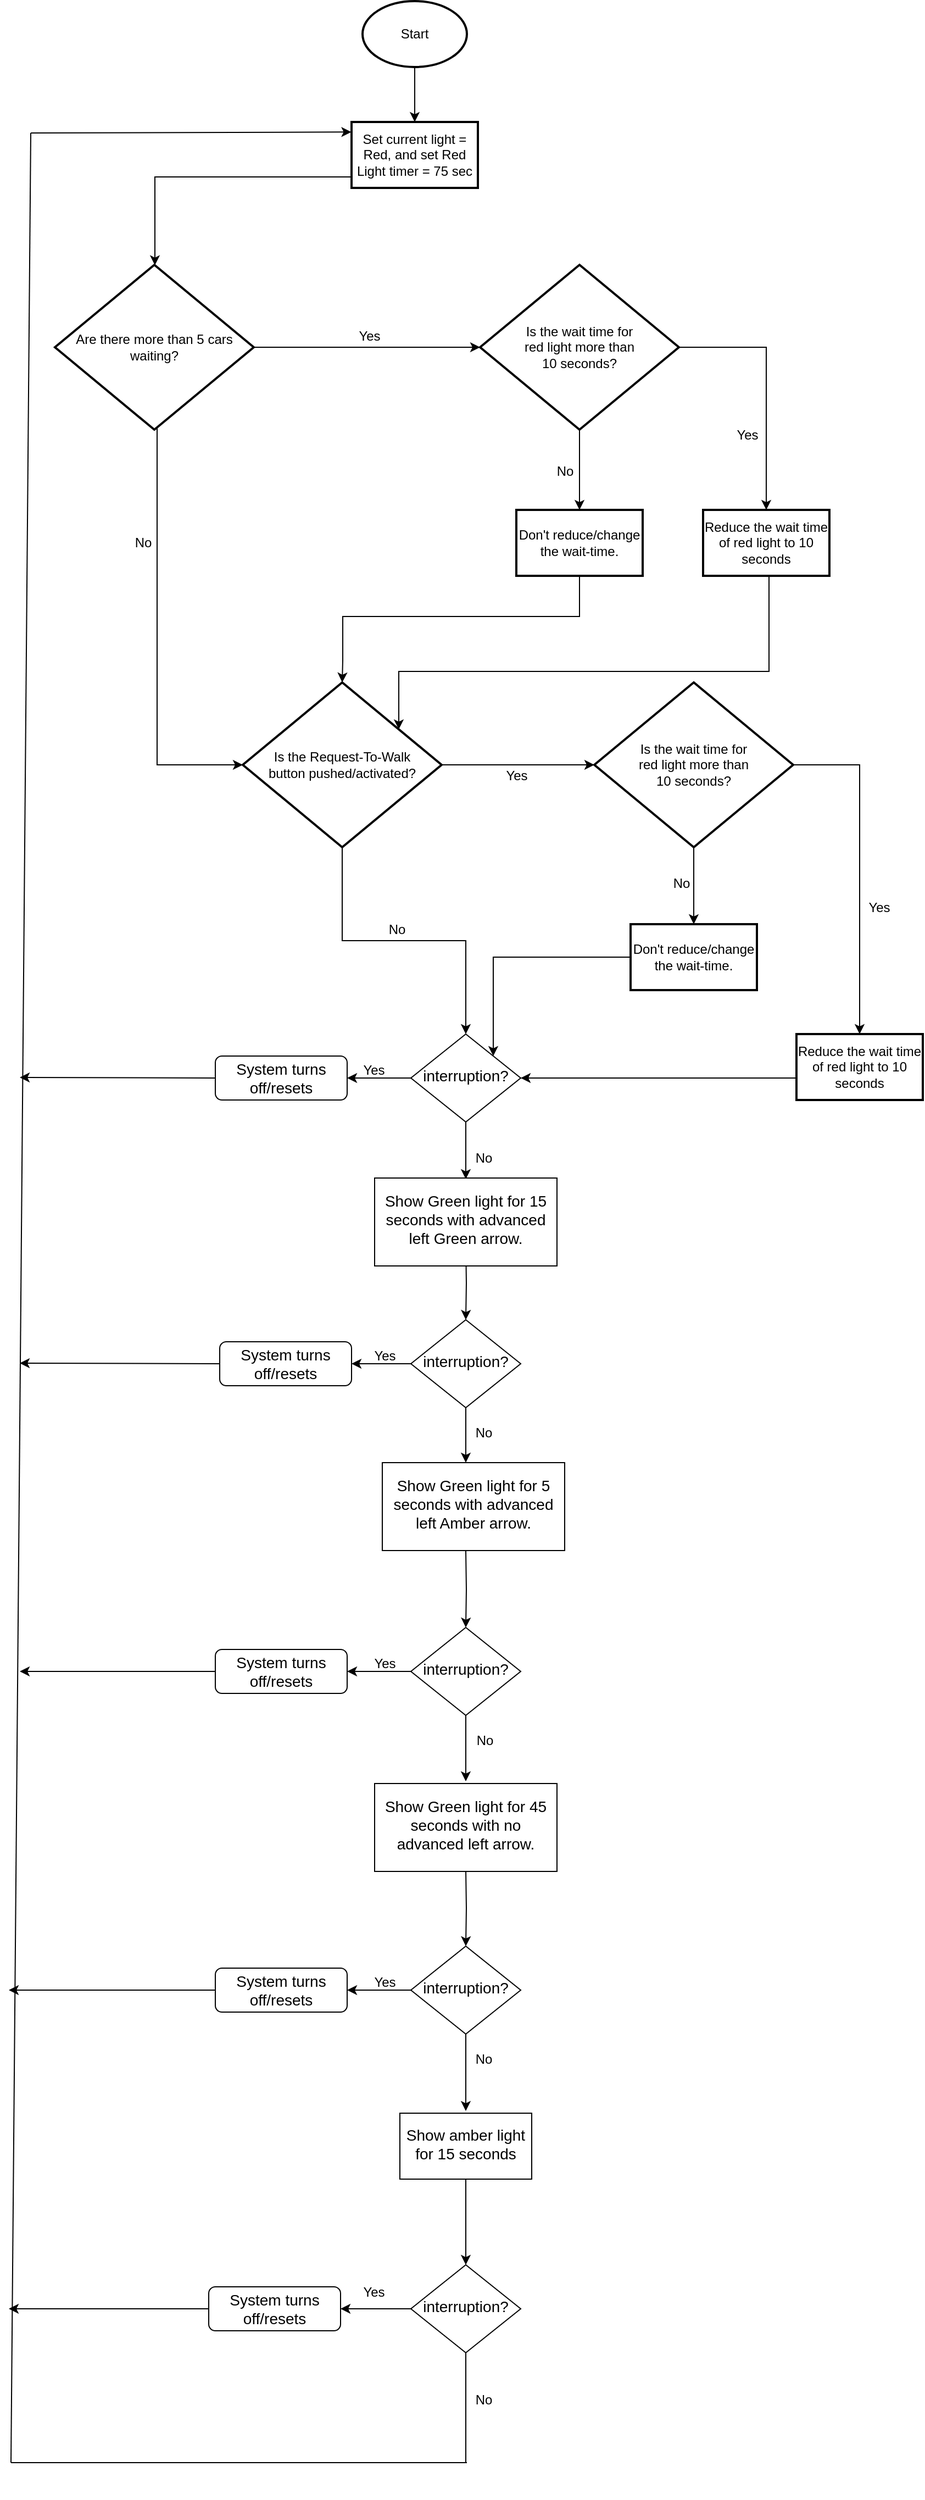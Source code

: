 <mxfile version="21.3.7" type="device">
  <diagram id="sAlXXMjsXdSaxqV-CGzr" name="Page-1">
    <mxGraphModel dx="1266" dy="564" grid="1" gridSize="10" guides="1" tooltips="1" connect="1" arrows="1" fold="1" page="1" pageScale="1" pageWidth="827" pageHeight="1169" math="0" shadow="0">
      <root>
        <mxCell id="0" />
        <mxCell id="1" parent="0" />
        <mxCell id="FOEXocMEBWwhE8KlPjE_-6" value="" style="edgeStyle=orthogonalEdgeStyle;rounded=0;orthogonalLoop=1;jettySize=auto;html=1;" parent="1" source="FOEXocMEBWwhE8KlPjE_-7" target="FOEXocMEBWwhE8KlPjE_-9" edge="1">
          <mxGeometry relative="1" as="geometry" />
        </mxCell>
        <mxCell id="FOEXocMEBWwhE8KlPjE_-7" value="Start" style="strokeWidth=2;html=1;shape=mxgraph.flowchart.start_1;whiteSpace=wrap;" parent="1" vertex="1">
          <mxGeometry x="342" y="18" width="95" height="60" as="geometry" />
        </mxCell>
        <mxCell id="FOEXocMEBWwhE8KlPjE_-8" value="" style="edgeStyle=orthogonalEdgeStyle;rounded=0;orthogonalLoop=1;jettySize=auto;html=1;" parent="1" source="FOEXocMEBWwhE8KlPjE_-9" target="FOEXocMEBWwhE8KlPjE_-12" edge="1">
          <mxGeometry relative="1" as="geometry">
            <Array as="points">
              <mxPoint x="153" y="178" />
            </Array>
          </mxGeometry>
        </mxCell>
        <mxCell id="FOEXocMEBWwhE8KlPjE_-9" value="Set current light = Red, and set Red Light timer = 75 sec" style="whiteSpace=wrap;html=1;strokeWidth=2;" parent="1" vertex="1">
          <mxGeometry x="332" y="128" width="115" height="60" as="geometry" />
        </mxCell>
        <mxCell id="FOEXocMEBWwhE8KlPjE_-10" value="" style="edgeStyle=orthogonalEdgeStyle;rounded=0;orthogonalLoop=1;jettySize=auto;html=1;" parent="1" source="FOEXocMEBWwhE8KlPjE_-12" target="FOEXocMEBWwhE8KlPjE_-16" edge="1">
          <mxGeometry relative="1" as="geometry">
            <Array as="points">
              <mxPoint x="155" y="713" />
            </Array>
          </mxGeometry>
        </mxCell>
        <mxCell id="FOEXocMEBWwhE8KlPjE_-11" value="" style="edgeStyle=orthogonalEdgeStyle;rounded=0;orthogonalLoop=1;jettySize=auto;html=1;" parent="1" source="FOEXocMEBWwhE8KlPjE_-12" target="FOEXocMEBWwhE8KlPjE_-20" edge="1">
          <mxGeometry relative="1" as="geometry" />
        </mxCell>
        <mxCell id="FOEXocMEBWwhE8KlPjE_-12" value="Are there more than 5 cars waiting?" style="rhombus;whiteSpace=wrap;html=1;strokeWidth=2;" parent="1" vertex="1">
          <mxGeometry x="62" y="258" width="181" height="150" as="geometry" />
        </mxCell>
        <mxCell id="FOEXocMEBWwhE8KlPjE_-13" value="Yes" style="text;html=1;align=center;verticalAlign=middle;resizable=0;points=[];autosize=1;strokeColor=none;fillColor=none;" parent="1" vertex="1">
          <mxGeometry x="328" y="308" width="40" height="30" as="geometry" />
        </mxCell>
        <mxCell id="FOEXocMEBWwhE8KlPjE_-14" style="edgeStyle=orthogonalEdgeStyle;rounded=0;orthogonalLoop=1;jettySize=auto;html=1;entryX=0;entryY=0.5;entryDx=0;entryDy=0;" parent="1" source="FOEXocMEBWwhE8KlPjE_-16" target="FOEXocMEBWwhE8KlPjE_-23" edge="1">
          <mxGeometry relative="1" as="geometry" />
        </mxCell>
        <mxCell id="FOEXocMEBWwhE8KlPjE_-97" style="edgeStyle=orthogonalEdgeStyle;rounded=0;orthogonalLoop=1;jettySize=auto;html=1;" parent="1" source="FOEXocMEBWwhE8KlPjE_-16" target="FOEXocMEBWwhE8KlPjE_-42" edge="1">
          <mxGeometry relative="1" as="geometry" />
        </mxCell>
        <mxCell id="FOEXocMEBWwhE8KlPjE_-16" value="Is the Request-To-Walk &lt;br&gt;button pushed/activated?" style="rhombus;whiteSpace=wrap;html=1;strokeWidth=2;" parent="1" vertex="1">
          <mxGeometry x="233" y="638" width="181" height="150" as="geometry" />
        </mxCell>
        <mxCell id="FOEXocMEBWwhE8KlPjE_-17" value="Yes" style="text;html=1;align=center;verticalAlign=middle;resizable=0;points=[];autosize=1;strokeColor=none;fillColor=none;" parent="1" vertex="1">
          <mxGeometry x="462" y="708" width="40" height="30" as="geometry" />
        </mxCell>
        <mxCell id="FOEXocMEBWwhE8KlPjE_-18" value="" style="edgeStyle=orthogonalEdgeStyle;rounded=0;orthogonalLoop=1;jettySize=auto;html=1;" parent="1" source="FOEXocMEBWwhE8KlPjE_-20" target="FOEXocMEBWwhE8KlPjE_-25" edge="1">
          <mxGeometry relative="1" as="geometry" />
        </mxCell>
        <mxCell id="FOEXocMEBWwhE8KlPjE_-19" value="" style="edgeStyle=orthogonalEdgeStyle;rounded=0;orthogonalLoop=1;jettySize=auto;html=1;" parent="1" source="FOEXocMEBWwhE8KlPjE_-20" target="FOEXocMEBWwhE8KlPjE_-27" edge="1">
          <mxGeometry relative="1" as="geometry" />
        </mxCell>
        <mxCell id="FOEXocMEBWwhE8KlPjE_-20" value="Is the wait time for&lt;br style=&quot;border-color: var(--border-color);&quot;&gt;red&amp;nbsp;light more&amp;nbsp;than&lt;br style=&quot;border-color: var(--border-color);&quot;&gt;10 seconds?" style="rhombus;whiteSpace=wrap;html=1;strokeWidth=2;" parent="1" vertex="1">
          <mxGeometry x="449" y="258" width="181" height="150" as="geometry" />
        </mxCell>
        <mxCell id="FOEXocMEBWwhE8KlPjE_-21" style="edgeStyle=orthogonalEdgeStyle;rounded=0;orthogonalLoop=1;jettySize=auto;html=1;entryX=0.5;entryY=0;entryDx=0;entryDy=0;" parent="1" source="FOEXocMEBWwhE8KlPjE_-23" target="FOEXocMEBWwhE8KlPjE_-30" edge="1">
          <mxGeometry relative="1" as="geometry" />
        </mxCell>
        <mxCell id="FOEXocMEBWwhE8KlPjE_-22" value="" style="edgeStyle=orthogonalEdgeStyle;rounded=0;orthogonalLoop=1;jettySize=auto;html=1;" parent="1" source="FOEXocMEBWwhE8KlPjE_-23" target="FOEXocMEBWwhE8KlPjE_-39" edge="1">
          <mxGeometry relative="1" as="geometry" />
        </mxCell>
        <mxCell id="FOEXocMEBWwhE8KlPjE_-23" value="Is the wait time for &lt;br&gt;red light more&amp;nbsp;than&lt;br style=&quot;border-color: var(--border-color);&quot;&gt;10 seconds?" style="rhombus;whiteSpace=wrap;html=1;strokeWidth=2;" parent="1" vertex="1">
          <mxGeometry x="553" y="638" width="181" height="150" as="geometry" />
        </mxCell>
        <mxCell id="FOEXocMEBWwhE8KlPjE_-24" style="edgeStyle=orthogonalEdgeStyle;rounded=0;orthogonalLoop=1;jettySize=auto;html=1;entryX=0.5;entryY=0;entryDx=0;entryDy=0;" parent="1" source="FOEXocMEBWwhE8KlPjE_-25" target="FOEXocMEBWwhE8KlPjE_-16" edge="1">
          <mxGeometry relative="1" as="geometry">
            <Array as="points">
              <mxPoint x="539" y="578" />
              <mxPoint x="324" y="578" />
              <mxPoint x="324" y="618" />
              <mxPoint x="323" y="618" />
            </Array>
            <mxPoint x="310" y="618" as="targetPoint" />
          </mxGeometry>
        </mxCell>
        <mxCell id="FOEXocMEBWwhE8KlPjE_-25" value="Don&#39;t reduce/change the wait-time." style="whiteSpace=wrap;html=1;strokeWidth=2;" parent="1" vertex="1">
          <mxGeometry x="482" y="481" width="115" height="60" as="geometry" />
        </mxCell>
        <mxCell id="FOEXocMEBWwhE8KlPjE_-26" style="edgeStyle=orthogonalEdgeStyle;rounded=0;orthogonalLoop=1;jettySize=auto;html=1;" parent="1" source="FOEXocMEBWwhE8KlPjE_-27" target="FOEXocMEBWwhE8KlPjE_-16" edge="1">
          <mxGeometry relative="1" as="geometry">
            <Array as="points">
              <mxPoint x="712" y="628" />
              <mxPoint x="375" y="628" />
            </Array>
          </mxGeometry>
        </mxCell>
        <mxCell id="FOEXocMEBWwhE8KlPjE_-27" value="Reduce the wait time of red light to 10 seconds" style="whiteSpace=wrap;html=1;strokeWidth=2;" parent="1" vertex="1">
          <mxGeometry x="652" y="481" width="115" height="60" as="geometry" />
        </mxCell>
        <mxCell id="FOEXocMEBWwhE8KlPjE_-28" value="No" style="text;html=1;align=center;verticalAlign=middle;resizable=0;points=[];autosize=1;strokeColor=none;fillColor=none;" parent="1" vertex="1">
          <mxGeometry x="122" y="496" width="40" height="30" as="geometry" />
        </mxCell>
        <mxCell id="FOEXocMEBWwhE8KlPjE_-29" style="edgeStyle=orthogonalEdgeStyle;rounded=0;orthogonalLoop=1;jettySize=auto;html=1;entryX=1;entryY=0.5;entryDx=0;entryDy=0;" parent="1" source="FOEXocMEBWwhE8KlPjE_-30" target="FOEXocMEBWwhE8KlPjE_-42" edge="1">
          <mxGeometry relative="1" as="geometry">
            <mxPoint x="493" y="988" as="targetPoint" />
            <Array as="points">
              <mxPoint x="672" y="998" />
              <mxPoint x="672" y="998" />
            </Array>
          </mxGeometry>
        </mxCell>
        <mxCell id="FOEXocMEBWwhE8KlPjE_-30" value="Reduce the wait time of red light to 10 seconds" style="whiteSpace=wrap;html=1;strokeWidth=2;" parent="1" vertex="1">
          <mxGeometry x="737" y="958" width="115" height="60" as="geometry" />
        </mxCell>
        <mxCell id="FOEXocMEBWwhE8KlPjE_-31" value="Yes" style="text;html=1;align=center;verticalAlign=middle;resizable=0;points=[];autosize=1;strokeColor=none;fillColor=none;" parent="1" vertex="1">
          <mxGeometry x="672" y="398" width="40" height="30" as="geometry" />
        </mxCell>
        <mxCell id="FOEXocMEBWwhE8KlPjE_-32" value="No" style="text;html=1;align=center;verticalAlign=middle;resizable=0;points=[];autosize=1;strokeColor=none;fillColor=none;" parent="1" vertex="1">
          <mxGeometry x="506" y="431" width="40" height="30" as="geometry" />
        </mxCell>
        <mxCell id="FOEXocMEBWwhE8KlPjE_-35" value="No" style="text;html=1;align=center;verticalAlign=middle;resizable=0;points=[];autosize=1;strokeColor=none;fillColor=none;" parent="1" vertex="1">
          <mxGeometry x="353" y="848" width="40" height="30" as="geometry" />
        </mxCell>
        <mxCell id="FOEXocMEBWwhE8KlPjE_-37" value="Yes" style="text;html=1;align=center;verticalAlign=middle;resizable=0;points=[];autosize=1;strokeColor=none;fillColor=none;" parent="1" vertex="1">
          <mxGeometry x="792" y="828" width="40" height="30" as="geometry" />
        </mxCell>
        <mxCell id="FOEXocMEBWwhE8KlPjE_-38" style="edgeStyle=orthogonalEdgeStyle;rounded=0;orthogonalLoop=1;jettySize=auto;html=1;entryX=1;entryY=0;entryDx=0;entryDy=0;" parent="1" source="FOEXocMEBWwhE8KlPjE_-39" target="FOEXocMEBWwhE8KlPjE_-42" edge="1">
          <mxGeometry relative="1" as="geometry">
            <mxPoint x="493" y="973" as="targetPoint" />
          </mxGeometry>
        </mxCell>
        <mxCell id="FOEXocMEBWwhE8KlPjE_-39" value="Don&#39;t reduce/change the wait-time." style="whiteSpace=wrap;html=1;strokeWidth=2;" parent="1" vertex="1">
          <mxGeometry x="586" y="858" width="115" height="60" as="geometry" />
        </mxCell>
        <mxCell id="FOEXocMEBWwhE8KlPjE_-40" value="No" style="text;html=1;align=center;verticalAlign=middle;resizable=0;points=[];autosize=1;strokeColor=none;fillColor=none;" parent="1" vertex="1">
          <mxGeometry x="612" y="806" width="40" height="30" as="geometry" />
        </mxCell>
        <mxCell id="FOEXocMEBWwhE8KlPjE_-49" value="" style="edgeStyle=orthogonalEdgeStyle;rounded=0;orthogonalLoop=1;jettySize=auto;html=1;" parent="1" source="FOEXocMEBWwhE8KlPjE_-42" target="FOEXocMEBWwhE8KlPjE_-48" edge="1">
          <mxGeometry relative="1" as="geometry" />
        </mxCell>
        <mxCell id="FOEXocMEBWwhE8KlPjE_-52" value="" style="edgeStyle=orthogonalEdgeStyle;rounded=0;orthogonalLoop=1;jettySize=auto;html=1;" parent="1" source="FOEXocMEBWwhE8KlPjE_-42" edge="1">
          <mxGeometry relative="1" as="geometry">
            <mxPoint x="436" y="1090" as="targetPoint" />
          </mxGeometry>
        </mxCell>
        <mxCell id="FOEXocMEBWwhE8KlPjE_-42" value="&lt;font style=&quot;font-size: 14px;&quot;&gt;interruption?&lt;/font&gt;" style="rhombus;whiteSpace=wrap;html=1;shadow=0;fontFamily=Helvetica;fontSize=12;align=center;strokeWidth=1;spacing=6;spacingTop=-4;fontStyle=0" parent="1" vertex="1">
          <mxGeometry x="386" y="958" width="100" height="80" as="geometry" />
        </mxCell>
        <mxCell id="FOEXocMEBWwhE8KlPjE_-92" style="edgeStyle=orthogonalEdgeStyle;rounded=0;orthogonalLoop=1;jettySize=auto;html=1;exitX=0;exitY=0.5;exitDx=0;exitDy=0;" parent="1" source="FOEXocMEBWwhE8KlPjE_-48" edge="1">
          <mxGeometry relative="1" as="geometry">
            <mxPoint x="30" y="997.5" as="targetPoint" />
          </mxGeometry>
        </mxCell>
        <mxCell id="FOEXocMEBWwhE8KlPjE_-48" value="&lt;span style=&quot;font-size: 14px;&quot;&gt;System turns off/resets&lt;/span&gt;" style="rounded=1;whiteSpace=wrap;html=1;fontSize=12;glass=0;strokeWidth=1;shadow=0;" parent="1" vertex="1">
          <mxGeometry x="208" y="978" width="120" height="40" as="geometry" />
        </mxCell>
        <mxCell id="FOEXocMEBWwhE8KlPjE_-50" value="Yes" style="text;html=1;align=center;verticalAlign=middle;resizable=0;points=[];autosize=1;strokeColor=none;fillColor=none;" parent="1" vertex="1">
          <mxGeometry x="332" y="976" width="40" height="30" as="geometry" />
        </mxCell>
        <mxCell id="FOEXocMEBWwhE8KlPjE_-57" value="" style="edgeStyle=orthogonalEdgeStyle;rounded=0;orthogonalLoop=1;jettySize=auto;html=1;" parent="1" target="FOEXocMEBWwhE8KlPjE_-56" edge="1">
          <mxGeometry relative="1" as="geometry">
            <mxPoint x="436" y="1150" as="sourcePoint" />
          </mxGeometry>
        </mxCell>
        <mxCell id="FOEXocMEBWwhE8KlPjE_-53" value="No" style="text;html=1;align=center;verticalAlign=middle;resizable=0;points=[];autosize=1;strokeColor=none;fillColor=none;" parent="1" vertex="1">
          <mxGeometry x="432" y="1056" width="40" height="30" as="geometry" />
        </mxCell>
        <mxCell id="FOEXocMEBWwhE8KlPjE_-59" value="" style="edgeStyle=orthogonalEdgeStyle;rounded=0;orthogonalLoop=1;jettySize=auto;html=1;" parent="1" source="FOEXocMEBWwhE8KlPjE_-56" target="FOEXocMEBWwhE8KlPjE_-58" edge="1">
          <mxGeometry relative="1" as="geometry" />
        </mxCell>
        <mxCell id="FOEXocMEBWwhE8KlPjE_-62" value="" style="edgeStyle=orthogonalEdgeStyle;rounded=0;orthogonalLoop=1;jettySize=auto;html=1;" parent="1" source="FOEXocMEBWwhE8KlPjE_-56" edge="1">
          <mxGeometry relative="1" as="geometry">
            <mxPoint x="436" y="1348" as="targetPoint" />
          </mxGeometry>
        </mxCell>
        <mxCell id="FOEXocMEBWwhE8KlPjE_-56" value="&lt;font style=&quot;font-size: 14px;&quot;&gt;interruption?&lt;/font&gt;" style="rhombus;whiteSpace=wrap;html=1;shadow=0;fontFamily=Helvetica;fontSize=12;align=center;strokeWidth=1;spacing=6;spacingTop=-4;fontStyle=0" parent="1" vertex="1">
          <mxGeometry x="386" y="1218" width="100" height="80" as="geometry" />
        </mxCell>
        <mxCell id="FOEXocMEBWwhE8KlPjE_-93" style="edgeStyle=orthogonalEdgeStyle;rounded=0;orthogonalLoop=1;jettySize=auto;html=1;exitX=0;exitY=0.5;exitDx=0;exitDy=0;" parent="1" source="FOEXocMEBWwhE8KlPjE_-58" edge="1">
          <mxGeometry relative="1" as="geometry">
            <mxPoint x="30" y="1257.5" as="targetPoint" />
          </mxGeometry>
        </mxCell>
        <mxCell id="FOEXocMEBWwhE8KlPjE_-58" value="&lt;span style=&quot;font-size: 14px;&quot;&gt;System turns off/resets&lt;/span&gt;" style="rounded=1;whiteSpace=wrap;html=1;fontSize=12;glass=0;strokeWidth=1;shadow=0;" parent="1" vertex="1">
          <mxGeometry x="212" y="1238" width="120" height="40" as="geometry" />
        </mxCell>
        <mxCell id="FOEXocMEBWwhE8KlPjE_-60" value="Yes" style="text;html=1;align=center;verticalAlign=middle;resizable=0;points=[];autosize=1;strokeColor=none;fillColor=none;" parent="1" vertex="1">
          <mxGeometry x="342" y="1236" width="40" height="30" as="geometry" />
        </mxCell>
        <mxCell id="FOEXocMEBWwhE8KlPjE_-65" value="" style="edgeStyle=orthogonalEdgeStyle;rounded=0;orthogonalLoop=1;jettySize=auto;html=1;" parent="1" target="FOEXocMEBWwhE8KlPjE_-64" edge="1">
          <mxGeometry relative="1" as="geometry">
            <mxPoint x="436" y="1428" as="sourcePoint" />
          </mxGeometry>
        </mxCell>
        <mxCell id="FOEXocMEBWwhE8KlPjE_-63" value="No" style="text;html=1;align=center;verticalAlign=middle;resizable=0;points=[];autosize=1;strokeColor=none;fillColor=none;" parent="1" vertex="1">
          <mxGeometry x="432" y="1306" width="40" height="30" as="geometry" />
        </mxCell>
        <mxCell id="FOEXocMEBWwhE8KlPjE_-67" value="" style="edgeStyle=orthogonalEdgeStyle;rounded=0;orthogonalLoop=1;jettySize=auto;html=1;" parent="1" source="FOEXocMEBWwhE8KlPjE_-64" target="FOEXocMEBWwhE8KlPjE_-66" edge="1">
          <mxGeometry relative="1" as="geometry" />
        </mxCell>
        <mxCell id="FOEXocMEBWwhE8KlPjE_-70" value="" style="edgeStyle=orthogonalEdgeStyle;rounded=0;orthogonalLoop=1;jettySize=auto;html=1;" parent="1" source="FOEXocMEBWwhE8KlPjE_-64" edge="1">
          <mxGeometry relative="1" as="geometry">
            <mxPoint x="436" y="1638" as="targetPoint" />
          </mxGeometry>
        </mxCell>
        <mxCell id="FOEXocMEBWwhE8KlPjE_-64" value="&lt;font style=&quot;font-size: 14px;&quot;&gt;interruption?&lt;/font&gt;" style="rhombus;whiteSpace=wrap;html=1;shadow=0;fontFamily=Helvetica;fontSize=12;align=center;strokeWidth=1;spacing=6;spacingTop=-4;fontStyle=0" parent="1" vertex="1">
          <mxGeometry x="386" y="1498" width="100" height="80" as="geometry" />
        </mxCell>
        <mxCell id="FOEXocMEBWwhE8KlPjE_-94" style="edgeStyle=orthogonalEdgeStyle;rounded=0;orthogonalLoop=1;jettySize=auto;html=1;" parent="1" source="FOEXocMEBWwhE8KlPjE_-66" edge="1">
          <mxGeometry relative="1" as="geometry">
            <mxPoint x="30" y="1538" as="targetPoint" />
          </mxGeometry>
        </mxCell>
        <mxCell id="FOEXocMEBWwhE8KlPjE_-66" value="&lt;span style=&quot;font-size: 14px;&quot;&gt;System turns off/resets&lt;/span&gt;" style="rounded=1;whiteSpace=wrap;html=1;fontSize=12;glass=0;strokeWidth=1;shadow=0;" parent="1" vertex="1">
          <mxGeometry x="208" y="1518" width="120" height="40" as="geometry" />
        </mxCell>
        <mxCell id="FOEXocMEBWwhE8KlPjE_-68" value="Yes" style="text;html=1;align=center;verticalAlign=middle;resizable=0;points=[];autosize=1;strokeColor=none;fillColor=none;" parent="1" vertex="1">
          <mxGeometry x="342" y="1516" width="40" height="30" as="geometry" />
        </mxCell>
        <mxCell id="FOEXocMEBWwhE8KlPjE_-73" value="" style="edgeStyle=orthogonalEdgeStyle;rounded=0;orthogonalLoop=1;jettySize=auto;html=1;" parent="1" target="FOEXocMEBWwhE8KlPjE_-72" edge="1">
          <mxGeometry relative="1" as="geometry">
            <mxPoint x="436" y="1718" as="sourcePoint" />
          </mxGeometry>
        </mxCell>
        <mxCell id="FOEXocMEBWwhE8KlPjE_-71" value="No" style="text;html=1;align=center;verticalAlign=middle;resizable=0;points=[];autosize=1;strokeColor=none;fillColor=none;" parent="1" vertex="1">
          <mxGeometry x="433" y="1586" width="40" height="30" as="geometry" />
        </mxCell>
        <mxCell id="FOEXocMEBWwhE8KlPjE_-76" value="" style="edgeStyle=orthogonalEdgeStyle;rounded=0;orthogonalLoop=1;jettySize=auto;html=1;" parent="1" source="FOEXocMEBWwhE8KlPjE_-72" target="FOEXocMEBWwhE8KlPjE_-75" edge="1">
          <mxGeometry relative="1" as="geometry" />
        </mxCell>
        <mxCell id="FOEXocMEBWwhE8KlPjE_-79" value="" style="edgeStyle=orthogonalEdgeStyle;rounded=0;orthogonalLoop=1;jettySize=auto;html=1;" parent="1" source="FOEXocMEBWwhE8KlPjE_-72" edge="1">
          <mxGeometry relative="1" as="geometry">
            <mxPoint x="436" y="1938" as="targetPoint" />
          </mxGeometry>
        </mxCell>
        <mxCell id="FOEXocMEBWwhE8KlPjE_-72" value="&lt;font style=&quot;font-size: 14px;&quot;&gt;interruption?&lt;/font&gt;" style="rhombus;whiteSpace=wrap;html=1;shadow=0;fontFamily=Helvetica;fontSize=12;align=center;strokeWidth=1;spacing=6;spacingTop=-4;fontStyle=0" parent="1" vertex="1">
          <mxGeometry x="386" y="1788" width="100" height="80" as="geometry" />
        </mxCell>
        <mxCell id="FOEXocMEBWwhE8KlPjE_-95" style="edgeStyle=orthogonalEdgeStyle;rounded=0;orthogonalLoop=1;jettySize=auto;html=1;" parent="1" source="FOEXocMEBWwhE8KlPjE_-75" edge="1">
          <mxGeometry relative="1" as="geometry">
            <mxPoint x="20" y="1828" as="targetPoint" />
          </mxGeometry>
        </mxCell>
        <mxCell id="FOEXocMEBWwhE8KlPjE_-75" value="&lt;span style=&quot;font-size: 14px;&quot;&gt;System turns off/resets&lt;/span&gt;" style="rounded=1;whiteSpace=wrap;html=1;fontSize=12;glass=0;strokeWidth=1;shadow=0;" parent="1" vertex="1">
          <mxGeometry x="208" y="1808" width="120" height="40" as="geometry" />
        </mxCell>
        <mxCell id="FOEXocMEBWwhE8KlPjE_-77" value="Yes" style="text;html=1;align=center;verticalAlign=middle;resizable=0;points=[];autosize=1;strokeColor=none;fillColor=none;" parent="1" vertex="1">
          <mxGeometry x="342" y="1806" width="40" height="30" as="geometry" />
        </mxCell>
        <mxCell id="FOEXocMEBWwhE8KlPjE_-80" value="No" style="text;html=1;align=center;verticalAlign=middle;resizable=0;points=[];autosize=1;strokeColor=none;fillColor=none;" parent="1" vertex="1">
          <mxGeometry x="432" y="1876" width="40" height="30" as="geometry" />
        </mxCell>
        <mxCell id="FOEXocMEBWwhE8KlPjE_-84" value="" style="edgeStyle=orthogonalEdgeStyle;rounded=0;orthogonalLoop=1;jettySize=auto;html=1;" parent="1" source="FOEXocMEBWwhE8KlPjE_-81" target="FOEXocMEBWwhE8KlPjE_-83" edge="1">
          <mxGeometry relative="1" as="geometry" />
        </mxCell>
        <mxCell id="FOEXocMEBWwhE8KlPjE_-81" value="&lt;font style=&quot;font-size: 14px;&quot;&gt;interruption?&lt;/font&gt;" style="rhombus;whiteSpace=wrap;html=1;shadow=0;fontFamily=Helvetica;fontSize=12;align=center;strokeWidth=1;spacing=6;spacingTop=-4;fontStyle=0" parent="1" vertex="1">
          <mxGeometry x="386" y="2078" width="100" height="80" as="geometry" />
        </mxCell>
        <mxCell id="FOEXocMEBWwhE8KlPjE_-96" style="edgeStyle=orthogonalEdgeStyle;rounded=0;orthogonalLoop=1;jettySize=auto;html=1;" parent="1" source="FOEXocMEBWwhE8KlPjE_-83" edge="1">
          <mxGeometry relative="1" as="geometry">
            <mxPoint x="20" y="2118.0" as="targetPoint" />
          </mxGeometry>
        </mxCell>
        <mxCell id="FOEXocMEBWwhE8KlPjE_-83" value="&lt;span style=&quot;font-size: 14px;&quot;&gt;System turns off/resets&lt;/span&gt;" style="rounded=1;whiteSpace=wrap;html=1;fontSize=12;glass=0;strokeWidth=1;shadow=0;" parent="1" vertex="1">
          <mxGeometry x="202" y="2098" width="120" height="40" as="geometry" />
        </mxCell>
        <mxCell id="FOEXocMEBWwhE8KlPjE_-86" value="Yes" style="text;html=1;align=center;verticalAlign=middle;resizable=0;points=[];autosize=1;strokeColor=none;fillColor=none;" parent="1" vertex="1">
          <mxGeometry x="332" y="2088" width="40" height="30" as="geometry" />
        </mxCell>
        <mxCell id="FOEXocMEBWwhE8KlPjE_-87" value="No" style="text;html=1;align=center;verticalAlign=middle;resizable=0;points=[];autosize=1;strokeColor=none;fillColor=none;" parent="1" vertex="1">
          <mxGeometry x="432" y="2186" width="40" height="30" as="geometry" />
        </mxCell>
        <mxCell id="FOEXocMEBWwhE8KlPjE_-88" value="" style="endArrow=none;html=1;rounded=0;entryX=0.5;entryY=1;entryDx=0;entryDy=0;" parent="1" target="FOEXocMEBWwhE8KlPjE_-81" edge="1">
          <mxGeometry width="50" height="50" relative="1" as="geometry">
            <mxPoint x="436" y="2258" as="sourcePoint" />
            <mxPoint x="462" y="2258" as="targetPoint" />
          </mxGeometry>
        </mxCell>
        <mxCell id="FOEXocMEBWwhE8KlPjE_-89" value="" style="endArrow=none;html=1;rounded=0;" parent="1" edge="1">
          <mxGeometry width="50" height="50" relative="1" as="geometry">
            <mxPoint x="22" y="2258" as="sourcePoint" />
            <mxPoint x="437" y="2258" as="targetPoint" />
          </mxGeometry>
        </mxCell>
        <mxCell id="FOEXocMEBWwhE8KlPjE_-90" value="" style="endArrow=none;html=1;rounded=0;" parent="1" edge="1">
          <mxGeometry width="50" height="50" relative="1" as="geometry">
            <mxPoint x="22" y="2258" as="sourcePoint" />
            <mxPoint x="40" y="138" as="targetPoint" />
          </mxGeometry>
        </mxCell>
        <mxCell id="FOEXocMEBWwhE8KlPjE_-91" value="" style="endArrow=classic;html=1;rounded=0;entryX=-0.002;entryY=0.152;entryDx=0;entryDy=0;entryPerimeter=0;" parent="1" target="FOEXocMEBWwhE8KlPjE_-9" edge="1">
          <mxGeometry width="50" height="50" relative="1" as="geometry">
            <mxPoint x="40" y="138" as="sourcePoint" />
            <mxPoint x="220" y="238" as="targetPoint" />
          </mxGeometry>
        </mxCell>
        <mxCell id="D0THqccHMeXqwgZqmtEJ-2" value="&amp;nbsp;‎" style="text;html=1;align=center;verticalAlign=middle;resizable=0;points=[];autosize=1;strokeColor=none;fillColor=none;" parent="1" vertex="1">
          <mxGeometry x="167" y="2261" width="30" height="30" as="geometry" />
        </mxCell>
        <mxCell id="7Hqx70H5Pd8t7k-D3U8L-5" value="" style="edgeStyle=orthogonalEdgeStyle;rounded=0;orthogonalLoop=1;jettySize=auto;html=1;" edge="1" parent="1" source="7Hqx70H5Pd8t7k-D3U8L-1" target="FOEXocMEBWwhE8KlPjE_-81">
          <mxGeometry relative="1" as="geometry" />
        </mxCell>
        <mxCell id="7Hqx70H5Pd8t7k-D3U8L-1" value="&lt;font style=&quot;font-size: 14px;&quot;&gt;Show amber light for 15 seconds&lt;/font&gt;" style="whiteSpace=wrap;html=1;shadow=0;strokeWidth=1;spacing=6;spacingTop=-4;" vertex="1" parent="1">
          <mxGeometry x="376" y="1940" width="120" height="60" as="geometry" />
        </mxCell>
        <mxCell id="7Hqx70H5Pd8t7k-D3U8L-2" value="&lt;font style=&quot;font-size: 14px;&quot;&gt;Show Green light for 45 seconds with no advanced left arrow.&lt;br&gt;&lt;/font&gt;" style="whiteSpace=wrap;html=1;shadow=0;strokeWidth=1;spacing=6;spacingTop=-4;" vertex="1" parent="1">
          <mxGeometry x="353" y="1640" width="166" height="80" as="geometry" />
        </mxCell>
        <mxCell id="7Hqx70H5Pd8t7k-D3U8L-3" value="&lt;font style=&quot;font-size: 14px;&quot;&gt;Show Green light for 5 seconds with advanced left Amber arrow.&lt;br&gt;&lt;/font&gt;" style="whiteSpace=wrap;html=1;shadow=0;strokeWidth=1;spacing=6;spacingTop=-4;" vertex="1" parent="1">
          <mxGeometry x="360" y="1348" width="166" height="80" as="geometry" />
        </mxCell>
        <mxCell id="7Hqx70H5Pd8t7k-D3U8L-4" value="&lt;font style=&quot;font-size: 14px;&quot;&gt;Show Green light for 15 seconds with advanced left Green arrow.&lt;br&gt;&lt;/font&gt;" style="whiteSpace=wrap;html=1;shadow=0;strokeWidth=1;spacing=6;spacingTop=-4;" vertex="1" parent="1">
          <mxGeometry x="353" y="1089" width="166" height="80" as="geometry" />
        </mxCell>
      </root>
    </mxGraphModel>
  </diagram>
</mxfile>
